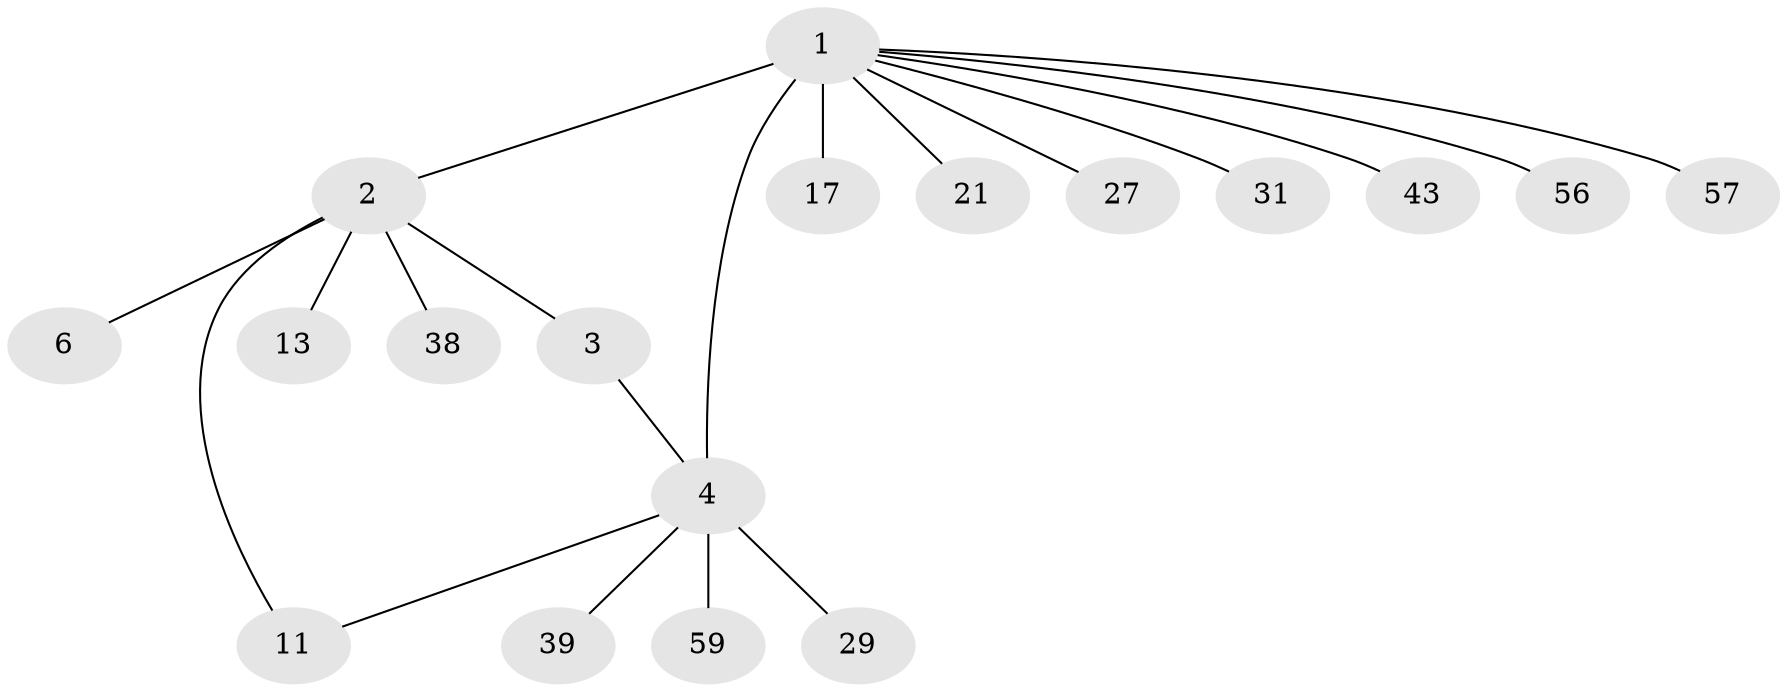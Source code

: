 // original degree distribution, {15: 0.031746031746031744, 6: 0.047619047619047616, 1: 0.6190476190476191, 5: 0.047619047619047616, 4: 0.031746031746031744, 3: 0.06349206349206349, 2: 0.15873015873015872}
// Generated by graph-tools (version 1.1) at 2025/18/03/04/25 18:18:24]
// undirected, 18 vertices, 19 edges
graph export_dot {
graph [start="1"]
  node [color=gray90,style=filled];
  1 [super="+36+35"];
  2;
  3 [super="+20+7+25+34+14"];
  4 [super="+37+8+5+26+41+42+47+53"];
  6;
  11 [super="+51"];
  13;
  17 [super="+23"];
  21;
  27;
  29;
  31;
  38;
  39;
  43;
  56;
  57;
  59;
  1 -- 2;
  1 -- 4 [weight=5];
  1 -- 17 [weight=2];
  1 -- 21;
  1 -- 27;
  1 -- 31;
  1 -- 43;
  1 -- 56;
  1 -- 57;
  2 -- 3;
  2 -- 6;
  2 -- 11;
  2 -- 13;
  2 -- 38;
  3 -- 4 [weight=2];
  4 -- 11;
  4 -- 29;
  4 -- 39;
  4 -- 59;
}
